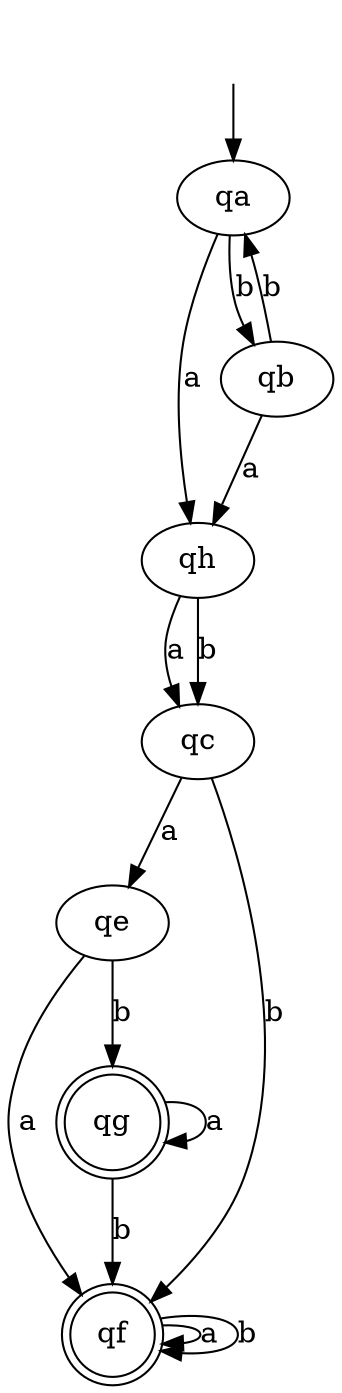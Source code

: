 digraph {
	start [style = "invis"]
	start -> "qa"
	"qa"
	"qh"
	"qa" -> "qh"
[label = "a"]	"qb"
	"qa" -> "qb"
[label = "b"]	"qc"
	"qh" -> "qc"
[label = "a"]	"qh" -> "qc"
[label = "b"]	"qb" -> "qh"
[label = "a"]	"qb" -> "qa"
[label = "b"]	"qe"
	"qc" -> "qe"
[label = "a"]	"qf" [shape=doublecircle]
	"qc" -> "qf"
[label = "b"]	"qe" -> "qf"
[label = "a"]	"qg" [shape=doublecircle]
	"qe" -> "qg"
[label = "b"]	"qf" -> "qf"
[label = "a"]	"qf" -> "qf"
[label = "b"]	"qg" -> "qg"
[label = "a"]	"qg" -> "qf"
[label = "b"]}
